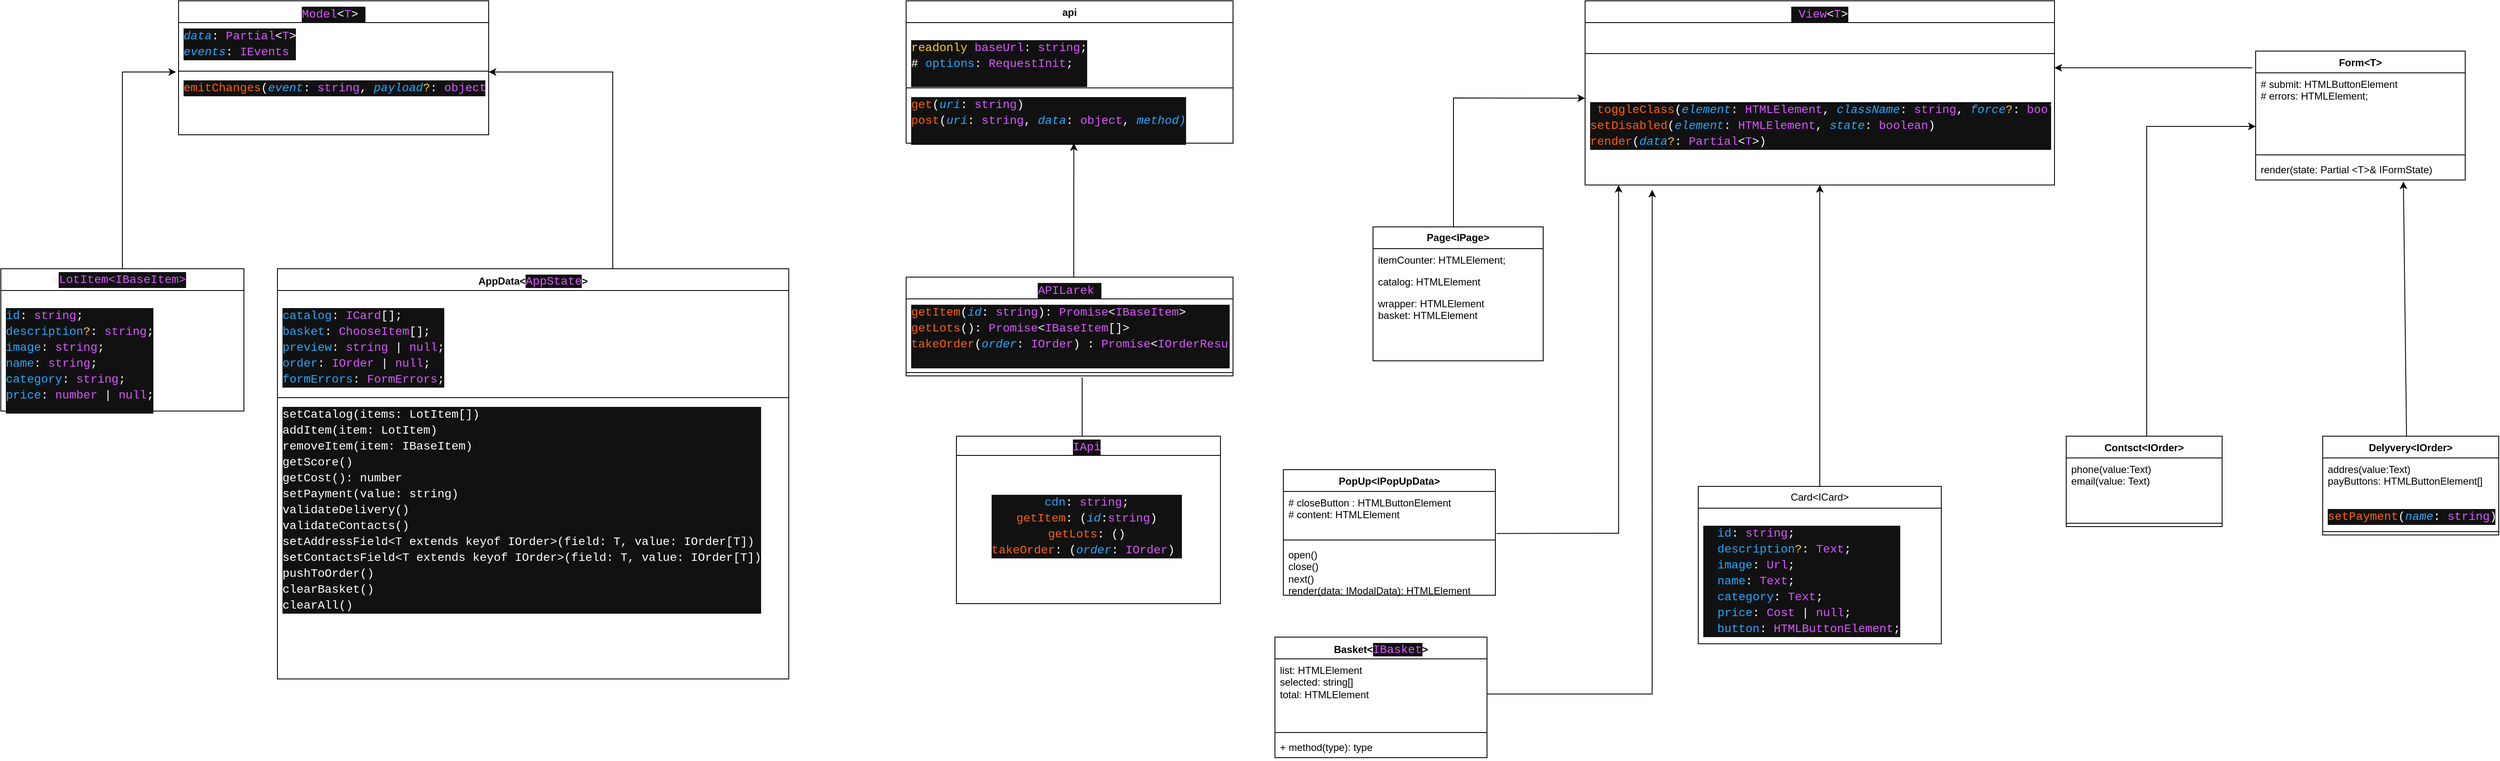 <mxfile version="24.2.2" type="google">
  <diagram id="C5RBs43oDa-KdzZeNtuy" name="Page-1">
    <mxGraphModel grid="1" page="1" gridSize="10" guides="1" tooltips="1" connect="1" arrows="1" fold="1" pageScale="1" pageWidth="827" pageHeight="1169" math="0" shadow="0">
      <root>
        <mxCell id="WIyWlLk6GJQsqaUBKTNV-0" />
        <mxCell id="WIyWlLk6GJQsqaUBKTNV-1" parent="WIyWlLk6GJQsqaUBKTNV-0" />
        <mxCell id="l2nz5t12sQx5QNXhWNsF-1" value="&lt;div style=&quot;color: #ffffff;background-color: #111111;font-family: Consolas, &#39;Courier New&#39;, monospace;font-weight: normal;font-size: 14px;line-height: 19px;white-space: pre;&quot;&gt;&lt;span style=&quot;color: #da55ff;&quot;&gt;Model&lt;/span&gt;&amp;lt;&lt;span style=&quot;color: #da55ff;&quot;&gt;T&lt;/span&gt;&amp;gt; &lt;/div&gt;" style="swimlane;fontStyle=1;align=center;verticalAlign=top;childLayout=stackLayout;horizontal=1;startSize=26;horizontalStack=0;resizeParent=1;resizeParentMax=0;resizeLast=0;collapsible=1;marginBottom=0;whiteSpace=wrap;html=1;" vertex="1" parent="WIyWlLk6GJQsqaUBKTNV-1">
          <mxGeometry x="-598" width="370" height="160" as="geometry" />
        </mxCell>
        <mxCell id="l2nz5t12sQx5QNXhWNsF-2" value="&lt;div style=&quot;color: rgb(255, 255, 255); background-color: rgb(17, 17, 17); font-family: Consolas, &amp;quot;Courier New&amp;quot;, monospace; font-size: 14px; line-height: 19px; white-space: pre;&quot;&gt;&lt;span style=&quot;color: #1eabff;font-style: italic;&quot;&gt;data&lt;/span&gt;: &lt;span style=&quot;color: #da55ff;&quot;&gt;Partial&lt;/span&gt;&amp;lt;&lt;span style=&quot;color: #da55ff;&quot;&gt;T&lt;/span&gt;&amp;gt;&lt;/div&gt;&lt;div style=&quot;color: rgb(255, 255, 255); background-color: rgb(17, 17, 17); font-family: Consolas, &amp;quot;Courier New&amp;quot;, monospace; font-size: 14px; line-height: 19px; white-space: pre;&quot;&gt;&lt;div style=&quot;line-height: 19px;&quot;&gt;&lt;span style=&quot;color: #1eabff;font-style: italic;&quot;&gt;events&lt;/span&gt;: &lt;span style=&quot;color: #da55ff;&quot;&gt;IEvents&lt;/span&gt;&lt;/div&gt;&lt;/div&gt;" style="text;strokeColor=none;fillColor=none;align=left;verticalAlign=top;spacingLeft=4;spacingRight=4;overflow=hidden;rotatable=0;points=[[0,0.5],[1,0.5]];portConstraint=eastwest;whiteSpace=wrap;html=1;" vertex="1" parent="l2nz5t12sQx5QNXhWNsF-1">
          <mxGeometry y="26" width="370" height="54" as="geometry" />
        </mxCell>
        <mxCell id="l2nz5t12sQx5QNXhWNsF-3" value="" style="line;strokeWidth=1;fillColor=none;align=left;verticalAlign=middle;spacingTop=-1;spacingLeft=3;spacingRight=3;rotatable=0;labelPosition=right;points=[];portConstraint=eastwest;strokeColor=inherit;" vertex="1" parent="l2nz5t12sQx5QNXhWNsF-1">
          <mxGeometry y="80" width="370" height="8" as="geometry" />
        </mxCell>
        <mxCell id="l2nz5t12sQx5QNXhWNsF-4" value="&lt;div style=&quot;color: rgb(255, 255, 255); background-color: rgb(17, 17, 17); font-family: Consolas, &amp;quot;Courier New&amp;quot;, monospace; font-size: 14px; line-height: 19px; white-space: pre;&quot;&gt;&lt;span style=&quot;color: #ff6000;&quot;&gt;emitChanges&lt;/span&gt;(&lt;span style=&quot;color: #1eabff;font-style: italic;&quot;&gt;event&lt;/span&gt;: &lt;span style=&quot;color: #da55ff;&quot;&gt;string&lt;/span&gt;, &lt;span style=&quot;color: #1eabff;font-style: italic;&quot;&gt;payload&lt;/span&gt;&lt;span style=&quot;color: #ffcf13;&quot;&gt;?&lt;/span&gt;: &lt;span style=&quot;color: #da55ff;&quot;&gt;object&lt;/span&gt;)&lt;/div&gt;" style="text;strokeColor=none;fillColor=none;align=left;verticalAlign=top;spacingLeft=4;spacingRight=4;overflow=hidden;rotatable=0;points=[[0,0.5],[1,0.5]];portConstraint=eastwest;whiteSpace=wrap;html=1;" vertex="1" parent="l2nz5t12sQx5QNXhWNsF-1">
          <mxGeometry y="88" width="370" height="72" as="geometry" />
        </mxCell>
        <mxCell id="p2D-K1fFG19LTWnGnnnT-1" value="" style="edgeStyle=orthogonalEdgeStyle;rounded=0;orthogonalLoop=1;jettySize=auto;html=1;entryX=-0.008;entryY=-0.042;entryDx=0;entryDy=0;entryPerimeter=0;" edge="1" parent="WIyWlLk6GJQsqaUBKTNV-1" source="l2nz5t12sQx5QNXhWNsF-12" target="l2nz5t12sQx5QNXhWNsF-4">
          <mxGeometry relative="1" as="geometry">
            <mxPoint x="-665" y="185" as="targetPoint" />
          </mxGeometry>
        </mxCell>
        <mxCell id="l2nz5t12sQx5QNXhWNsF-12" value="&lt;div style=&quot;color: rgb(255, 255, 255); background-color: rgb(17, 17, 17); font-family: Consolas, &amp;quot;Courier New&amp;quot;, monospace; font-size: 14px; line-height: 19px; white-space: pre;&quot;&gt;&lt;span style=&quot;color: #da55ff;&quot;&gt;LotItem&amp;lt;&lt;/span&gt;&lt;span style=&quot;color: rgb(218, 85, 255);&quot;&gt;IBaseItem&lt;/span&gt;&lt;span style=&quot;color: rgb(218, 85, 255);&quot;&gt;&amp;gt;&lt;/span&gt;&lt;/div&gt;" style="swimlane;fontStyle=0;childLayout=stackLayout;horizontal=1;startSize=26;fillColor=none;horizontalStack=0;resizeParent=1;resizeParentMax=0;resizeLast=0;collapsible=1;marginBottom=0;whiteSpace=wrap;html=1;" vertex="1" parent="WIyWlLk6GJQsqaUBKTNV-1">
          <mxGeometry x="-810" y="320" width="290" height="170" as="geometry" />
        </mxCell>
        <mxCell id="l2nz5t12sQx5QNXhWNsF-13" value="&lt;br&gt;&lt;div style=&quot;color: #ffffff;background-color: #111111;font-family: Consolas, &#39;Courier New&#39;, monospace;font-weight: normal;font-size: 14px;line-height: 19px;white-space: pre;&quot;&gt;&lt;div&gt;&lt;span style=&quot;color: #1eabff;&quot;&gt;id&lt;/span&gt;&lt;span style=&quot;color: #ffffff;&quot;&gt;: &lt;/span&gt;&lt;span style=&quot;color: #da55ff;&quot;&gt;string&lt;/span&gt;&lt;span style=&quot;color: #ffffff;&quot;&gt;;&lt;/span&gt;&lt;/div&gt;&lt;div&gt;&lt;span style=&quot;color: #1eabff;&quot;&gt;description&lt;/span&gt;&lt;span style=&quot;color: #ffcf13;&quot;&gt;?&lt;/span&gt;&lt;span style=&quot;color: #ffffff;&quot;&gt;: &lt;/span&gt;&lt;span style=&quot;color: #da55ff;&quot;&gt;string&lt;/span&gt;&lt;span style=&quot;color: #ffffff;&quot;&gt;;&lt;/span&gt;&lt;/div&gt;&lt;div&gt;&lt;span style=&quot;color: #1eabff;&quot;&gt;image&lt;/span&gt;&lt;span style=&quot;color: #ffffff;&quot;&gt;: &lt;/span&gt;&lt;span style=&quot;color: #da55ff;&quot;&gt;string&lt;/span&gt;&lt;span style=&quot;color: #ffffff;&quot;&gt;;&lt;/span&gt;&lt;/div&gt;&lt;div&gt;&lt;span style=&quot;color: #1eabff;&quot;&gt;name&lt;/span&gt;&lt;span style=&quot;color: #ffffff;&quot;&gt;: &lt;/span&gt;&lt;span style=&quot;color: #da55ff;&quot;&gt;string&lt;/span&gt;&lt;span style=&quot;color: #ffffff;&quot;&gt;;&lt;/span&gt;&lt;/div&gt;&lt;div&gt;&lt;span style=&quot;color: #1eabff;&quot;&gt;category&lt;/span&gt;&lt;span style=&quot;color: #ffffff;&quot;&gt;: &lt;/span&gt;&lt;span style=&quot;color: #da55ff;&quot;&gt;string&lt;/span&gt;&lt;span style=&quot;color: #ffffff;&quot;&gt;;&lt;/span&gt;&lt;/div&gt;&lt;div&gt;&lt;span style=&quot;color: #1eabff;&quot;&gt;price&lt;/span&gt;&lt;span style=&quot;color: #ffffff;&quot;&gt;: &lt;/span&gt;&lt;span style=&quot;color: #da55ff;&quot;&gt;number&lt;/span&gt;&lt;span style=&quot;color: #ffffff;&quot;&gt; | &lt;/span&gt;&lt;span style=&quot;color: #da55ff;&quot;&gt;null&lt;/span&gt;&lt;span style=&quot;color: #ffffff;&quot;&gt;;&lt;/span&gt;&lt;/div&gt;&lt;div&gt;&lt;br&gt;&lt;/div&gt;&lt;/div&gt;&lt;div&gt;&lt;br&gt;&lt;/div&gt;" style="text;strokeColor=none;fillColor=none;align=left;verticalAlign=top;spacingLeft=4;spacingRight=4;overflow=hidden;rotatable=0;points=[[0,0.5],[1,0.5]];portConstraint=eastwest;whiteSpace=wrap;html=1;" vertex="1" parent="l2nz5t12sQx5QNXhWNsF-12">
          <mxGeometry y="26" width="290" height="144" as="geometry" />
        </mxCell>
        <mxCell id="l2nz5t12sQx5QNXhWNsF-16" value="AppData&amp;lt;&lt;span style=&quot;color: rgb(218, 85, 255); background-color: rgb(17, 17, 17); font-family: Consolas, &amp;quot;Courier New&amp;quot;, monospace; font-size: 14px; font-weight: normal; white-space: pre;&quot;&gt;AppState&lt;/span&gt;&lt;span style=&quot;background-color: initial;&quot;&gt;&amp;gt;&lt;/span&gt;" style="swimlane;fontStyle=1;align=center;verticalAlign=top;childLayout=stackLayout;horizontal=1;startSize=26;horizontalStack=0;resizeParent=1;resizeParentMax=0;resizeLast=0;collapsible=1;marginBottom=0;whiteSpace=wrap;html=1;" vertex="1" parent="WIyWlLk6GJQsqaUBKTNV-1">
          <mxGeometry x="-480" y="320" width="610" height="490" as="geometry" />
        </mxCell>
        <mxCell id="l2nz5t12sQx5QNXhWNsF-17" value="&lt;br&gt;&lt;div style=&quot;color: #ffffff;background-color: #111111;font-family: Consolas, &#39;Courier New&#39;, monospace;font-weight: normal;font-size: 14px;line-height: 19px;white-space: pre;&quot;&gt;&lt;div&gt;&lt;span style=&quot;color: #1eabff;&quot;&gt;catalog&lt;/span&gt;&lt;span style=&quot;color: #ffffff;&quot;&gt;: &lt;/span&gt;&lt;span style=&quot;color: #da55ff;&quot;&gt;ICard&lt;/span&gt;&lt;span style=&quot;color: #ffffff;&quot;&gt;[];&lt;/span&gt;&lt;/div&gt;&lt;div&gt;&lt;span style=&quot;color: #1eabff;&quot;&gt;basket&lt;/span&gt;&lt;span style=&quot;color: #ffffff;&quot;&gt;: &lt;/span&gt;&lt;span style=&quot;color: #da55ff;&quot;&gt;ChooseItem&lt;/span&gt;&lt;span style=&quot;color: #ffffff;&quot;&gt;[];&lt;/span&gt;&lt;/div&gt;&lt;div&gt;&lt;span style=&quot;color: #1eabff;&quot;&gt;preview&lt;/span&gt;&lt;span style=&quot;color: #ffffff;&quot;&gt;: &lt;/span&gt;&lt;span style=&quot;color: #da55ff;&quot;&gt;string&lt;/span&gt;&lt;span style=&quot;color: #ffffff;&quot;&gt; | &lt;/span&gt;&lt;span style=&quot;color: #da55ff;&quot;&gt;null&lt;/span&gt;&lt;span style=&quot;color: #ffffff;&quot;&gt;;&lt;/span&gt;&lt;/div&gt;&lt;div&gt;&lt;span style=&quot;color: #1eabff;&quot;&gt;order&lt;/span&gt;&lt;span style=&quot;color: #ffffff;&quot;&gt;: &lt;/span&gt;&lt;span style=&quot;color: #da55ff;&quot;&gt;IOrder&lt;/span&gt;&lt;span style=&quot;color: #ffffff;&quot;&gt; | &lt;/span&gt;&lt;span style=&quot;color: #da55ff;&quot;&gt;null&lt;/span&gt;&lt;span style=&quot;color: #ffffff;&quot;&gt;;&lt;/span&gt;&lt;/div&gt;&lt;div&gt;&lt;span style=&quot;color: #1eabff;&quot;&gt;formErrors&lt;/span&gt;&lt;span style=&quot;color: #ffffff;&quot;&gt;: &lt;/span&gt;&lt;span style=&quot;color: #da55ff;&quot;&gt;FormErrors&lt;/span&gt;&lt;span style=&quot;color: #ffffff;&quot;&gt;;&lt;/span&gt;&lt;/div&gt;&lt;/div&gt;&lt;div&gt;&lt;br/&gt;&lt;/div&gt;" style="text;strokeColor=none;fillColor=none;align=left;verticalAlign=top;spacingLeft=4;spacingRight=4;overflow=hidden;rotatable=0;points=[[0,0.5],[1,0.5]];portConstraint=eastwest;whiteSpace=wrap;html=1;" vertex="1" parent="l2nz5t12sQx5QNXhWNsF-16">
          <mxGeometry y="26" width="610" height="124" as="geometry" />
        </mxCell>
        <mxCell id="l2nz5t12sQx5QNXhWNsF-18" value="" style="line;strokeWidth=1;fillColor=none;align=left;verticalAlign=middle;spacingTop=-1;spacingLeft=3;spacingRight=3;rotatable=0;labelPosition=right;points=[];portConstraint=eastwest;strokeColor=inherit;" vertex="1" parent="l2nz5t12sQx5QNXhWNsF-16">
          <mxGeometry y="150" width="610" height="8" as="geometry" />
        </mxCell>
        <mxCell id="l2nz5t12sQx5QNXhWNsF-19" value="&lt;div style=&quot;color: rgb(255, 255, 255); background-color: rgb(17, 17, 17); font-family: Consolas, &amp;quot;Courier New&amp;quot;, monospace; font-size: 14px; line-height: 19px; white-space: pre;&quot;&gt;&lt;div style=&quot;line-height: 19px;&quot;&gt;&lt;div&gt;setCatalog(items: LotItem[])&lt;/div&gt;&lt;div&gt;addItem(item: LotItem) &lt;/div&gt;&lt;div&gt;removeItem(item: IBaseItem) &lt;/div&gt;&lt;div&gt;getScore()&lt;/div&gt;&lt;div&gt;getCost(): number &lt;/div&gt;&lt;div&gt;setPayment(value: string) &lt;/div&gt;&lt;div&gt;validateDelivery() &lt;/div&gt;&lt;div&gt;validateContacts() &lt;/div&gt;&lt;div&gt;setAddressField&amp;lt;T extends keyof IOrder&amp;gt;(field: T, value: IOrder[T]) &lt;/div&gt;&lt;div&gt;setContactsField&amp;lt;T extends keyof IOrder&amp;gt;(field: T, value: IOrder[T])&lt;/div&gt;&lt;div&gt;pushToOrder() &lt;/div&gt;&lt;div&gt;clearBasket()&lt;/div&gt;&lt;div&gt;clearAll()&lt;/div&gt;&lt;/div&gt;&lt;/div&gt;" style="text;strokeColor=none;fillColor=none;align=left;verticalAlign=top;spacingLeft=4;spacingRight=4;overflow=hidden;rotatable=0;points=[[0,0.5],[1,0.5]];portConstraint=eastwest;whiteSpace=wrap;html=1;" vertex="1" parent="l2nz5t12sQx5QNXhWNsF-16">
          <mxGeometry y="158" width="610" height="332" as="geometry" />
        </mxCell>
        <mxCell id="l2nz5t12sQx5QNXhWNsF-32" value="api" style="swimlane;fontStyle=1;align=center;verticalAlign=top;childLayout=stackLayout;horizontal=1;startSize=26;horizontalStack=0;resizeParent=1;resizeParentMax=0;resizeLast=0;collapsible=1;marginBottom=0;whiteSpace=wrap;html=1;" vertex="1" parent="WIyWlLk6GJQsqaUBKTNV-1">
          <mxGeometry x="270" width="390" height="170" as="geometry" />
        </mxCell>
        <mxCell id="l2nz5t12sQx5QNXhWNsF-33" value="&lt;br&gt;&lt;div style=&quot;background-color: rgb(17, 17, 17); font-family: Consolas, &amp;quot;Courier New&amp;quot;, monospace; font-weight: normal; font-size: 14px; line-height: 19px; white-space: pre;&quot;&gt;&lt;div style=&quot;color: rgb(255, 255, 255);&quot;&gt;&lt;span style=&quot;color: #ffcf13;&quot;&gt;readonly&lt;/span&gt;&lt;span style=&quot;color: #ffffff;&quot;&gt; &lt;/span&gt;&lt;span style=&quot;color: #da55ff;&quot;&gt;baseUrl&lt;/span&gt;&lt;span style=&quot;color: #ffffff;&quot;&gt;: &lt;/span&gt;&lt;span style=&quot;color: #da55ff;&quot;&gt;string&lt;/span&gt;&lt;span style=&quot;color: #ffffff;&quot;&gt;;&lt;/span&gt;&lt;/div&gt;&lt;div style=&quot;&quot;&gt;&lt;font color=&quot;#ffffff&quot;&gt;# &lt;/font&gt;&lt;span style=&quot;color: rgb(30, 171, 255);&quot;&gt;options&lt;/span&gt;&lt;span style=&quot;color: rgb(255, 255, 255);&quot;&gt;: &lt;/span&gt;&lt;span style=&quot;color: rgb(218, 85, 255);&quot;&gt;RequestInit&lt;/span&gt;&lt;span style=&quot;color: rgb(255, 255, 255);&quot;&gt;;&lt;/span&gt;&lt;/div&gt;&lt;font color=&quot;#ffffff&quot;&gt;&lt;br&gt;&lt;/font&gt;&lt;/div&gt;&lt;div&gt;&lt;br/&gt;&lt;/div&gt;" style="text;strokeColor=none;fillColor=none;align=left;verticalAlign=top;spacingLeft=4;spacingRight=4;overflow=hidden;rotatable=0;points=[[0,0.5],[1,0.5]];portConstraint=eastwest;whiteSpace=wrap;html=1;" vertex="1" parent="l2nz5t12sQx5QNXhWNsF-32">
          <mxGeometry y="26" width="390" height="74" as="geometry" />
        </mxCell>
        <mxCell id="l2nz5t12sQx5QNXhWNsF-34" value="" style="line;strokeWidth=1;fillColor=none;align=left;verticalAlign=middle;spacingTop=-1;spacingLeft=3;spacingRight=3;rotatable=0;labelPosition=right;points=[];portConstraint=eastwest;strokeColor=inherit;" vertex="1" parent="l2nz5t12sQx5QNXhWNsF-32">
          <mxGeometry y="100" width="390" height="8" as="geometry" />
        </mxCell>
        <mxCell id="l2nz5t12sQx5QNXhWNsF-35" value="&lt;div style=&quot;color: rgb(255, 255, 255); background-color: rgb(17, 17, 17); font-family: Consolas, &amp;quot;Courier New&amp;quot;, monospace; font-size: 14px; line-height: 19px; white-space: pre;&quot;&gt;&lt;span style=&quot;color: #ff6000;&quot;&gt;get&lt;/span&gt;(&lt;span style=&quot;color: #1eabff;font-style: italic;&quot;&gt;uri&lt;/span&gt;: &lt;span style=&quot;color: #da55ff;&quot;&gt;string&lt;/span&gt;)&lt;/div&gt;&lt;div style=&quot;color: rgb(255, 255, 255); background-color: rgb(17, 17, 17); font-family: Consolas, &amp;quot;Courier New&amp;quot;, monospace; font-size: 14px; line-height: 19px; white-space: pre;&quot;&gt;&lt;div style=&quot;line-height: 19px;&quot;&gt;&lt;span style=&quot;color: #ff6000;&quot;&gt;post&lt;/span&gt;(&lt;span style=&quot;color: #1eabff;font-style: italic;&quot;&gt;uri&lt;/span&gt;: &lt;span style=&quot;color: #da55ff;&quot;&gt;string&lt;/span&gt;, &lt;span style=&quot;color: #1eabff;font-style: italic;&quot;&gt;data&lt;/span&gt;: &lt;span style=&quot;color: #da55ff;&quot;&gt;object&lt;/span&gt;, &lt;span style=&quot;color: #1eabff;font-style: italic;&quot;&gt;method)&lt;/span&gt;&lt;/div&gt;&lt;/div&gt;&lt;div style=&quot;color: rgb(255, 255, 255); background-color: rgb(17, 17, 17); font-family: Consolas, &amp;quot;Courier New&amp;quot;, monospace; font-size: 14px; line-height: 19px; white-space: pre;&quot;&gt;&lt;br&gt;&lt;/div&gt;" style="text;strokeColor=none;fillColor=none;align=left;verticalAlign=top;spacingLeft=4;spacingRight=4;overflow=hidden;rotatable=0;points=[[0,0.5],[1,0.5]];portConstraint=eastwest;whiteSpace=wrap;html=1;" vertex="1" parent="l2nz5t12sQx5QNXhWNsF-32">
          <mxGeometry y="108" width="390" height="62" as="geometry" />
        </mxCell>
        <mxCell id="l2nz5t12sQx5QNXhWNsF-37" value="&lt;div style=&quot;color: #ffffff;background-color: #111111;font-family: Consolas, &#39;Courier New&#39;, monospace;font-weight: normal;font-size: 14px;line-height: 19px;white-space: pre;&quot;&gt;&lt;span style=&quot;color: #da55ff;&quot;&gt;APILarek &lt;/span&gt;&lt;/div&gt;" style="swimlane;fontStyle=1;align=center;verticalAlign=top;childLayout=stackLayout;horizontal=1;startSize=26;horizontalStack=0;resizeParent=1;resizeParentMax=0;resizeLast=0;collapsible=1;marginBottom=0;whiteSpace=wrap;html=1;" vertex="1" parent="WIyWlLk6GJQsqaUBKTNV-1">
          <mxGeometry x="270" y="330" width="390" height="118" as="geometry" />
        </mxCell>
        <mxCell id="l2nz5t12sQx5QNXhWNsF-38" value="&lt;div style=&quot;color: rgb(255, 255, 255); background-color: rgb(17, 17, 17); font-family: Consolas, &amp;quot;Courier New&amp;quot;, monospace; font-size: 14px; line-height: 19px; white-space: pre;&quot;&gt;&lt;span style=&quot;color: #ff6000;&quot;&gt;getItem&lt;/span&gt;(&lt;span style=&quot;color: #1eabff;font-style: italic;&quot;&gt;id&lt;/span&gt;: &lt;span style=&quot;color: #da55ff;&quot;&gt;string&lt;/span&gt;): &lt;span style=&quot;color: #da55ff;&quot;&gt;Promise&lt;/span&gt;&amp;lt;&lt;span style=&quot;color: #da55ff;&quot;&gt;IBaseItem&lt;/span&gt;&amp;gt;&lt;/div&gt;&lt;div style=&quot;color: rgb(255, 255, 255); background-color: rgb(17, 17, 17); font-family: Consolas, &amp;quot;Courier New&amp;quot;, monospace; font-size: 14px; line-height: 19px; white-space: pre;&quot;&gt;&lt;div style=&quot;line-height: 19px;&quot;&gt;&lt;span style=&quot;color: #ff6000;&quot;&gt;getLots&lt;/span&gt;(): &lt;span style=&quot;color: #da55ff;&quot;&gt;Promise&lt;/span&gt;&amp;lt;&lt;span style=&quot;color: #da55ff;&quot;&gt;IBaseItem&lt;/span&gt;[]&amp;gt;&lt;/div&gt;&lt;div style=&quot;line-height: 19px;&quot;&gt;&lt;div style=&quot;line-height: 19px;&quot;&gt;&lt;span style=&quot;color: #ff6000;&quot;&gt;takeOrder&lt;/span&gt;(&lt;span style=&quot;color: #1eabff;font-style: italic;&quot;&gt;order&lt;/span&gt;: &lt;span style=&quot;color: #da55ff;&quot;&gt;IOrder&lt;/span&gt;) : &lt;span style=&quot;color: #da55ff;&quot;&gt;Promise&lt;/span&gt;&amp;lt;&lt;span style=&quot;color: #da55ff;&quot;&gt;IOrderResult&lt;/span&gt;&amp;gt;&lt;/div&gt;&lt;/div&gt;&lt;/div&gt;&lt;div style=&quot;color: rgb(255, 255, 255); background-color: rgb(17, 17, 17); font-family: Consolas, &amp;quot;Courier New&amp;quot;, monospace; font-size: 14px; line-height: 19px; white-space: pre;&quot;&gt;&lt;br&gt;&lt;/div&gt;" style="text;strokeColor=none;fillColor=none;align=left;verticalAlign=top;spacingLeft=4;spacingRight=4;overflow=hidden;rotatable=0;points=[[0,0.5],[1,0.5]];portConstraint=eastwest;whiteSpace=wrap;html=1;" vertex="1" parent="l2nz5t12sQx5QNXhWNsF-37">
          <mxGeometry y="26" width="390" height="84" as="geometry" />
        </mxCell>
        <mxCell id="l2nz5t12sQx5QNXhWNsF-39" value="" style="line;strokeWidth=1;fillColor=none;align=left;verticalAlign=middle;spacingTop=-1;spacingLeft=3;spacingRight=3;rotatable=0;labelPosition=right;points=[];portConstraint=eastwest;strokeColor=inherit;" vertex="1" parent="l2nz5t12sQx5QNXhWNsF-37">
          <mxGeometry y="110" width="390" height="8" as="geometry" />
        </mxCell>
        <mxCell id="l2nz5t12sQx5QNXhWNsF-41" value="&lt;div style=&quot;color: #ffffff;background-color: #111111;font-family: Consolas, &#39;Courier New&#39;, monospace;font-weight: normal;font-size: 14px;line-height: 19px;white-space: pre;&quot;&gt; &lt;span style=&quot;color: #da55ff;&quot;&gt;View&lt;/span&gt;&amp;lt;&lt;span style=&quot;color: #da55ff;&quot;&gt;T&lt;/span&gt;&amp;gt;&lt;/div&gt;" style="swimlane;fontStyle=1;align=center;verticalAlign=top;childLayout=stackLayout;horizontal=1;startSize=26;horizontalStack=0;resizeParent=1;resizeParentMax=0;resizeLast=0;collapsible=1;marginBottom=0;whiteSpace=wrap;html=1;" vertex="1" parent="WIyWlLk6GJQsqaUBKTNV-1">
          <mxGeometry x="1080" width="560" height="220" as="geometry" />
        </mxCell>
        <mxCell id="l2nz5t12sQx5QNXhWNsF-43" value="" style="line;strokeWidth=1;fillColor=none;align=left;verticalAlign=middle;spacingTop=-1;spacingLeft=3;spacingRight=3;rotatable=0;labelPosition=right;points=[];portConstraint=eastwest;strokeColor=inherit;" vertex="1" parent="l2nz5t12sQx5QNXhWNsF-41">
          <mxGeometry y="26" width="560" height="74" as="geometry" />
        </mxCell>
        <mxCell id="l2nz5t12sQx5QNXhWNsF-44" value="&lt;br&gt;&lt;div style=&quot;color: #ffffff;background-color: #111111;font-family: Consolas, &#39;Courier New&#39;, monospace;font-weight: normal;font-size: 14px;line-height: 19px;white-space: pre;&quot;&gt;&lt;div&gt;&lt;span style=&quot;color: #ffffff;&quot;&gt;&amp;nbsp;&lt;/span&gt;&lt;span style=&quot;color: #ff6000;&quot;&gt;toggleClass&lt;/span&gt;&lt;span style=&quot;color: #ffffff;&quot;&gt;(&lt;/span&gt;&lt;span style=&quot;color: #1eabff;font-style: italic;&quot;&gt;element&lt;/span&gt;&lt;span style=&quot;color: #ffffff;&quot;&gt;: &lt;/span&gt;&lt;span style=&quot;color: #da55ff;&quot;&gt;HTMLElement&lt;/span&gt;&lt;span style=&quot;color: #ffffff;&quot;&gt;, &lt;/span&gt;&lt;span style=&quot;color: #1eabff;font-style: italic;&quot;&gt;className&lt;/span&gt;&lt;span style=&quot;color: #ffffff;&quot;&gt;: &lt;/span&gt;&lt;span style=&quot;color: #da55ff;&quot;&gt;string&lt;/span&gt;&lt;span style=&quot;color: #ffffff;&quot;&gt;, &lt;/span&gt;&lt;span style=&quot;color: #1eabff;font-style: italic;&quot;&gt;force&lt;/span&gt;&lt;span style=&quot;color: #ffcf13;&quot;&gt;?&lt;/span&gt;&lt;span style=&quot;color: #ffffff;&quot;&gt;: &lt;/span&gt;&lt;span style=&quot;color: #da55ff;&quot;&gt;boolean&lt;/span&gt;&lt;span style=&quot;color: #ffffff;&quot;&gt;)&lt;/span&gt;&lt;/div&gt;&lt;/div&gt;&lt;div style=&quot;color: rgb(255, 255, 255); background-color: rgb(17, 17, 17); font-family: Consolas, &amp;quot;Courier New&amp;quot;, monospace; font-size: 14px; line-height: 19px; white-space: pre;&quot;&gt;&lt;span style=&quot;color: #ff6000;&quot;&gt;setDisabled&lt;/span&gt;(&lt;span style=&quot;color: #1eabff;font-style: italic;&quot;&gt;element&lt;/span&gt;: &lt;span style=&quot;color: #da55ff;&quot;&gt;HTMLElement&lt;/span&gt;, &lt;span style=&quot;color: #1eabff;font-style: italic;&quot;&gt;state&lt;/span&gt;: &lt;span style=&quot;color: #da55ff;&quot;&gt;boolean&lt;/span&gt;)&lt;/div&gt;&lt;div style=&quot;color: rgb(255, 255, 255); background-color: rgb(17, 17, 17); font-family: Consolas, &amp;quot;Courier New&amp;quot;, monospace; font-size: 14px; line-height: 19px; white-space: pre;&quot;&gt;&lt;div style=&quot;line-height: 19px;&quot;&gt;&lt;span style=&quot;color: #ff6000;&quot;&gt;render&lt;/span&gt;(&lt;span style=&quot;color: #1eabff;font-style: italic;&quot;&gt;data&lt;/span&gt;&lt;span style=&quot;color: #ffcf13;&quot;&gt;?&lt;/span&gt;: &lt;span style=&quot;color: #da55ff;&quot;&gt;Partial&lt;/span&gt;&amp;lt;&lt;span style=&quot;color: #da55ff;&quot;&gt;T&lt;/span&gt;&amp;gt;)&lt;/div&gt;&lt;/div&gt;&lt;br&gt;&lt;div&gt;&lt;br&gt;&lt;/div&gt;" style="text;strokeColor=none;fillColor=none;align=left;verticalAlign=top;spacingLeft=4;spacingRight=4;overflow=hidden;rotatable=0;points=[[0,0.5],[1,0.5]];portConstraint=eastwest;whiteSpace=wrap;html=1;" vertex="1" parent="l2nz5t12sQx5QNXhWNsF-41">
          <mxGeometry y="100" width="560" height="120" as="geometry" />
        </mxCell>
        <mxCell id="l2nz5t12sQx5QNXhWNsF-49" value="&lt;span style=&quot;font-weight: 700;&quot;&gt;Page&amp;lt;IPage&amp;gt;&lt;/span&gt;" style="swimlane;fontStyle=0;childLayout=stackLayout;horizontal=1;startSize=26;fillColor=none;horizontalStack=0;resizeParent=1;resizeParentMax=0;resizeLast=0;collapsible=1;marginBottom=0;whiteSpace=wrap;html=1;" vertex="1" parent="WIyWlLk6GJQsqaUBKTNV-1">
          <mxGeometry x="827" y="270" width="203" height="160" as="geometry" />
        </mxCell>
        <mxCell id="l2nz5t12sQx5QNXhWNsF-50" value="itemCounter: HTMLElement;" style="text;strokeColor=none;fillColor=none;align=left;verticalAlign=top;spacingLeft=4;spacingRight=4;overflow=hidden;rotatable=0;points=[[0,0.5],[1,0.5]];portConstraint=eastwest;whiteSpace=wrap;html=1;" vertex="1" parent="l2nz5t12sQx5QNXhWNsF-49">
          <mxGeometry y="26" width="203" height="26" as="geometry" />
        </mxCell>
        <mxCell id="l2nz5t12sQx5QNXhWNsF-51" value="catalog: HTMLElement" style="text;strokeColor=none;fillColor=none;align=left;verticalAlign=top;spacingLeft=4;spacingRight=4;overflow=hidden;rotatable=0;points=[[0,0.5],[1,0.5]];portConstraint=eastwest;whiteSpace=wrap;html=1;" vertex="1" parent="l2nz5t12sQx5QNXhWNsF-49">
          <mxGeometry y="52" width="203" height="26" as="geometry" />
        </mxCell>
        <mxCell id="l2nz5t12sQx5QNXhWNsF-52" value="wrapper: HTMLElement&lt;div&gt;basket: HTMLElement&lt;br&gt;&lt;/div&gt;" style="text;strokeColor=none;fillColor=none;align=left;verticalAlign=top;spacingLeft=4;spacingRight=4;overflow=hidden;rotatable=0;points=[[0,0.5],[1,0.5]];portConstraint=eastwest;whiteSpace=wrap;html=1;" vertex="1" parent="l2nz5t12sQx5QNXhWNsF-49">
          <mxGeometry y="78" width="203" height="82" as="geometry" />
        </mxCell>
        <mxCell id="l2nz5t12sQx5QNXhWNsF-56" value="Form&amp;lt;T&amp;gt;" style="swimlane;fontStyle=1;align=center;verticalAlign=top;childLayout=stackLayout;horizontal=1;startSize=26;horizontalStack=0;resizeParent=1;resizeParentMax=0;resizeLast=0;collapsible=1;marginBottom=0;whiteSpace=wrap;html=1;" vertex="1" parent="WIyWlLk6GJQsqaUBKTNV-1">
          <mxGeometry x="1880" y="60" width="250" height="154" as="geometry" />
        </mxCell>
        <mxCell id="l2nz5t12sQx5QNXhWNsF-57" value="# submit: HTMLButtonElement&lt;div&gt;# errors: HTMLElement;&lt;br&gt;&lt;/div&gt;" style="text;strokeColor=none;fillColor=none;align=left;verticalAlign=top;spacingLeft=4;spacingRight=4;overflow=hidden;rotatable=0;points=[[0,0.5],[1,0.5]];portConstraint=eastwest;whiteSpace=wrap;html=1;" vertex="1" parent="l2nz5t12sQx5QNXhWNsF-56">
          <mxGeometry y="26" width="250" height="94" as="geometry" />
        </mxCell>
        <mxCell id="l2nz5t12sQx5QNXhWNsF-58" value="" style="line;strokeWidth=1;fillColor=none;align=left;verticalAlign=middle;spacingTop=-1;spacingLeft=3;spacingRight=3;rotatable=0;labelPosition=right;points=[];portConstraint=eastwest;strokeColor=inherit;" vertex="1" parent="l2nz5t12sQx5QNXhWNsF-56">
          <mxGeometry y="120" width="250" height="8" as="geometry" />
        </mxCell>
        <mxCell id="l2nz5t12sQx5QNXhWNsF-59" value="render(state: Partial &amp;lt;T&amp;gt;&amp;amp; IFormState)" style="text;strokeColor=none;fillColor=none;align=left;verticalAlign=top;spacingLeft=4;spacingRight=4;overflow=hidden;rotatable=0;points=[[0,0.5],[1,0.5]];portConstraint=eastwest;whiteSpace=wrap;html=1;" vertex="1" parent="l2nz5t12sQx5QNXhWNsF-56">
          <mxGeometry y="128" width="250" height="26" as="geometry" />
        </mxCell>
        <mxCell id="l2nz5t12sQx5QNXhWNsF-61" value="PopUp&amp;lt;IPopUpData&amp;gt;" style="swimlane;fontStyle=1;align=center;verticalAlign=top;childLayout=stackLayout;horizontal=1;startSize=26;horizontalStack=0;resizeParent=1;resizeParentMax=0;resizeLast=0;collapsible=1;marginBottom=0;whiteSpace=wrap;html=1;" vertex="1" parent="WIyWlLk6GJQsqaUBKTNV-1">
          <mxGeometry x="720" y="560" width="253" height="150" as="geometry" />
        </mxCell>
        <mxCell id="l2nz5t12sQx5QNXhWNsF-62" value="#&amp;nbsp;closeButton&amp;nbsp;: HTMLButtonElement&lt;div&gt;# content: HTMLElement&lt;/div&gt;" style="text;strokeColor=none;fillColor=none;align=left;verticalAlign=top;spacingLeft=4;spacingRight=4;overflow=hidden;rotatable=0;points=[[0,0.5],[1,0.5]];portConstraint=eastwest;whiteSpace=wrap;html=1;" vertex="1" parent="l2nz5t12sQx5QNXhWNsF-61">
          <mxGeometry y="26" width="253" height="54" as="geometry" />
        </mxCell>
        <mxCell id="l2nz5t12sQx5QNXhWNsF-63" value="" style="line;strokeWidth=1;fillColor=none;align=left;verticalAlign=middle;spacingTop=-1;spacingLeft=3;spacingRight=3;rotatable=0;labelPosition=right;points=[];portConstraint=eastwest;strokeColor=inherit;" vertex="1" parent="l2nz5t12sQx5QNXhWNsF-61">
          <mxGeometry y="80" width="253" height="8" as="geometry" />
        </mxCell>
        <mxCell id="l2nz5t12sQx5QNXhWNsF-64" value="open()&lt;div&gt;close()&lt;br&gt;&lt;/div&gt;&lt;div&gt;next()&lt;/div&gt;&lt;div&gt;render(data: IModalData): HTMLElement&lt;br&gt;&lt;/div&gt;&lt;div&gt;&lt;br&gt;&lt;/div&gt;" style="text;strokeColor=none;fillColor=none;align=left;verticalAlign=top;spacingLeft=4;spacingRight=4;overflow=hidden;rotatable=0;points=[[0,0.5],[1,0.5]];portConstraint=eastwest;whiteSpace=wrap;html=1;" vertex="1" parent="l2nz5t12sQx5QNXhWNsF-61">
          <mxGeometry y="88" width="253" height="62" as="geometry" />
        </mxCell>
        <mxCell id="l2nz5t12sQx5QNXhWNsF-66" value="Basket&amp;lt;&lt;span style=&quot;color: rgb(218, 85, 255); background-color: rgb(17, 17, 17); font-family: Consolas, &amp;quot;Courier New&amp;quot;, monospace; font-size: 14px; font-weight: normal; white-space: pre;&quot;&gt;IBasket&lt;/span&gt;&lt;span style=&quot;background-color: initial;&quot;&gt;&amp;gt;&lt;/span&gt;" style="swimlane;fontStyle=1;align=center;verticalAlign=top;childLayout=stackLayout;horizontal=1;startSize=26;horizontalStack=0;resizeParent=1;resizeParentMax=0;resizeLast=0;collapsible=1;marginBottom=0;whiteSpace=wrap;html=1;" vertex="1" parent="WIyWlLk6GJQsqaUBKTNV-1">
          <mxGeometry x="710" y="760" width="253" height="144" as="geometry" />
        </mxCell>
        <mxCell id="l2nz5t12sQx5QNXhWNsF-67" value="list: HTMLElement&lt;div&gt;selected: string[]&lt;br&gt;&lt;/div&gt;&lt;div&gt;total: HTMLElement&lt;br&gt;&lt;/div&gt;" style="text;strokeColor=none;fillColor=none;align=left;verticalAlign=top;spacingLeft=4;spacingRight=4;overflow=hidden;rotatable=0;points=[[0,0.5],[1,0.5]];portConstraint=eastwest;whiteSpace=wrap;html=1;" vertex="1" parent="l2nz5t12sQx5QNXhWNsF-66">
          <mxGeometry y="26" width="253" height="84" as="geometry" />
        </mxCell>
        <mxCell id="l2nz5t12sQx5QNXhWNsF-68" value="" style="line;strokeWidth=1;fillColor=none;align=left;verticalAlign=middle;spacingTop=-1;spacingLeft=3;spacingRight=3;rotatable=0;labelPosition=right;points=[];portConstraint=eastwest;strokeColor=inherit;" vertex="1" parent="l2nz5t12sQx5QNXhWNsF-66">
          <mxGeometry y="110" width="253" height="8" as="geometry" />
        </mxCell>
        <mxCell id="l2nz5t12sQx5QNXhWNsF-69" value="+ method(type): type" style="text;strokeColor=none;fillColor=none;align=left;verticalAlign=top;spacingLeft=4;spacingRight=4;overflow=hidden;rotatable=0;points=[[0,0.5],[1,0.5]];portConstraint=eastwest;whiteSpace=wrap;html=1;" vertex="1" parent="l2nz5t12sQx5QNXhWNsF-66">
          <mxGeometry y="118" width="253" height="26" as="geometry" />
        </mxCell>
        <mxCell id="l2nz5t12sQx5QNXhWNsF-77" value="Contsct&amp;lt;IOrder&amp;gt;" style="swimlane;fontStyle=1;align=center;verticalAlign=top;childLayout=stackLayout;horizontal=1;startSize=26;horizontalStack=0;resizeParent=1;resizeParentMax=0;resizeLast=0;collapsible=1;marginBottom=0;whiteSpace=wrap;html=1;" vertex="1" parent="WIyWlLk6GJQsqaUBKTNV-1">
          <mxGeometry x="1654" y="520" width="186" height="108" as="geometry" />
        </mxCell>
        <mxCell id="l2nz5t12sQx5QNXhWNsF-78" value="phone(value:Text)&lt;div&gt;email(value: Text)&lt;br&gt;&lt;/div&gt;" style="text;strokeColor=none;fillColor=none;align=left;verticalAlign=top;spacingLeft=4;spacingRight=4;overflow=hidden;rotatable=0;points=[[0,0.5],[1,0.5]];portConstraint=eastwest;whiteSpace=wrap;html=1;" vertex="1" parent="l2nz5t12sQx5QNXhWNsF-77">
          <mxGeometry y="26" width="186" height="74" as="geometry" />
        </mxCell>
        <mxCell id="l2nz5t12sQx5QNXhWNsF-79" value="" style="line;strokeWidth=1;fillColor=none;align=left;verticalAlign=middle;spacingTop=-1;spacingLeft=3;spacingRight=3;rotatable=0;labelPosition=right;points=[];portConstraint=eastwest;strokeColor=inherit;" vertex="1" parent="l2nz5t12sQx5QNXhWNsF-77">
          <mxGeometry y="100" width="186" height="8" as="geometry" />
        </mxCell>
        <mxCell id="l2nz5t12sQx5QNXhWNsF-81" value="Delyvery&amp;lt;IOrder&amp;gt;" style="swimlane;fontStyle=1;align=center;verticalAlign=top;childLayout=stackLayout;horizontal=1;startSize=26;horizontalStack=0;resizeParent=1;resizeParentMax=0;resizeLast=0;collapsible=1;marginBottom=0;whiteSpace=wrap;html=1;" vertex="1" parent="WIyWlLk6GJQsqaUBKTNV-1">
          <mxGeometry x="1960" y="520" width="210" height="118" as="geometry" />
        </mxCell>
        <mxCell id="l2nz5t12sQx5QNXhWNsF-82" value="addres(value:Text)&lt;div&gt;payButtons: HTMLButtonElement[]&lt;/div&gt;" style="text;strokeColor=none;fillColor=none;align=left;verticalAlign=top;spacingLeft=4;spacingRight=4;overflow=hidden;rotatable=0;points=[[0,0.5],[1,0.5]];portConstraint=eastwest;whiteSpace=wrap;html=1;" vertex="1" parent="l2nz5t12sQx5QNXhWNsF-81">
          <mxGeometry y="26" width="210" height="54" as="geometry" />
        </mxCell>
        <mxCell id="l2nz5t12sQx5QNXhWNsF-84" value="&lt;div style=&quot;color: #ffffff;background-color: #111111;font-family: Consolas, &#39;Courier New&#39;, monospace;font-weight: normal;font-size: 14px;line-height: 19px;white-space: pre;&quot;&gt;&lt;div&gt;&lt;span style=&quot;color: #ff6000;&quot;&gt;setPayment&lt;/span&gt;&lt;span style=&quot;color: #ffffff;&quot;&gt;(&lt;/span&gt;&lt;span style=&quot;color: #1eabff;font-style: italic;&quot;&gt;name&lt;/span&gt;&lt;span style=&quot;color: #ffffff;&quot;&gt;: &lt;/span&gt;&lt;span style=&quot;color: #da55ff;&quot;&gt;string&lt;/span&gt;&lt;span style=&quot;color: #ffffff;&quot;&gt;)&lt;/span&gt;&lt;/div&gt;&lt;/div&gt;&lt;div&gt;&lt;br/&gt;&lt;/div&gt;" style="text;strokeColor=none;fillColor=none;align=left;verticalAlign=top;spacingLeft=4;spacingRight=4;overflow=hidden;rotatable=0;points=[[0,0.5],[1,0.5]];portConstraint=eastwest;whiteSpace=wrap;html=1;" vertex="1" parent="l2nz5t12sQx5QNXhWNsF-81">
          <mxGeometry y="80" width="210" height="30" as="geometry" />
        </mxCell>
        <mxCell id="l2nz5t12sQx5QNXhWNsF-83" value="" style="line;strokeWidth=1;fillColor=none;align=left;verticalAlign=middle;spacingTop=-1;spacingLeft=3;spacingRight=3;rotatable=0;labelPosition=right;points=[];portConstraint=eastwest;strokeColor=inherit;" vertex="1" parent="l2nz5t12sQx5QNXhWNsF-81">
          <mxGeometry y="110" width="210" height="8" as="geometry" />
        </mxCell>
        <mxCell id="l2nz5t12sQx5QNXhWNsF-96" value="Card&amp;lt;ICard&amp;gt;" style="swimlane;fontStyle=0;childLayout=stackLayout;horizontal=1;startSize=26;fillColor=none;horizontalStack=0;resizeParent=1;resizeParentMax=0;resizeLast=0;collapsible=1;marginBottom=0;whiteSpace=wrap;html=1;" vertex="1" parent="WIyWlLk6GJQsqaUBKTNV-1">
          <mxGeometry x="1215" y="580" width="290" height="188" as="geometry" />
        </mxCell>
        <mxCell id="l2nz5t12sQx5QNXhWNsF-99" value="&lt;br&gt;&lt;div style=&quot;color: #ffffff;background-color: #111111;font-family: Consolas, &#39;Courier New&#39;, monospace;font-weight: normal;font-size: 14px;line-height: 19px;white-space: pre;&quot;&gt;&lt;div&gt;&lt;div style=&quot;line-height: 19px;&quot;&gt;&lt;div&gt;&lt;span style=&quot;color: #1eabff;&quot;&gt;  id&lt;/span&gt;: &lt;span style=&quot;color: #da55ff;&quot;&gt;string&lt;/span&gt;;&lt;/div&gt;&lt;div&gt;&amp;nbsp; &lt;span style=&quot;color: #1eabff;&quot;&gt;description&lt;/span&gt;&lt;span style=&quot;color: #ffcf13;&quot;&gt;?&lt;/span&gt;: &lt;span style=&quot;color: #da55ff;&quot;&gt;Text&lt;/span&gt;;&lt;/div&gt;&lt;div&gt;&amp;nbsp; &lt;span style=&quot;color: #1eabff;&quot;&gt;image&lt;/span&gt;: &lt;span style=&quot;color: #da55ff;&quot;&gt;Url&lt;/span&gt;;&lt;/div&gt;&lt;div&gt;&amp;nbsp; &lt;span style=&quot;color: #1eabff;&quot;&gt;name&lt;/span&gt;: &lt;span style=&quot;color: #da55ff;&quot;&gt;Text&lt;/span&gt;;&lt;/div&gt;&lt;div&gt;&amp;nbsp; &lt;span style=&quot;color: #1eabff;&quot;&gt;category&lt;/span&gt;: &lt;span style=&quot;color: #da55ff;&quot;&gt;Text&lt;/span&gt;;&lt;/div&gt;&lt;div&gt;&amp;nbsp; &lt;span style=&quot;color: #1eabff;&quot;&gt;price&lt;/span&gt;: &lt;span style=&quot;color: #da55ff;&quot;&gt;Cost&lt;/span&gt; | &lt;span style=&quot;color: #da55ff;&quot;&gt;null&lt;/span&gt;;&lt;/div&gt;&lt;/div&gt;&lt;/div&gt;&lt;div&gt;&lt;span style=&quot;color: #1eabff;&quot;&gt;  button&lt;/span&gt;&lt;span style=&quot;color: #ffffff;&quot;&gt;: &lt;/span&gt;&lt;span style=&quot;color: #da55ff;&quot;&gt;HTMLButtonElement&lt;/span&gt;&lt;span style=&quot;color: #ffffff;&quot;&gt;;&lt;/span&gt;&lt;/div&gt;&lt;/div&gt;&lt;div&gt;&lt;br&gt;&lt;/div&gt;" style="text;strokeColor=none;fillColor=none;align=left;verticalAlign=top;spacingLeft=4;spacingRight=4;overflow=hidden;rotatable=0;points=[[0,0.5],[1,0.5]];portConstraint=eastwest;whiteSpace=wrap;html=1;" vertex="1" parent="l2nz5t12sQx5QNXhWNsF-96">
          <mxGeometry y="26" width="290" height="162" as="geometry" />
        </mxCell>
        <mxCell id="p2D-K1fFG19LTWnGnnnT-3" value="" style="endArrow=classic;html=1;rounded=0;entryX=1;entryY=-0.042;entryDx=0;entryDy=0;entryPerimeter=0;" edge="1" parent="WIyWlLk6GJQsqaUBKTNV-1" target="l2nz5t12sQx5QNXhWNsF-4">
          <mxGeometry width="50" height="50" relative="1" as="geometry">
            <mxPoint x="-80" y="320" as="sourcePoint" />
            <mxPoint x="-80" y="40" as="targetPoint" />
            <Array as="points">
              <mxPoint x="-80" y="85" />
            </Array>
          </mxGeometry>
        </mxCell>
        <mxCell id="p2D-K1fFG19LTWnGnnnT-4" value="" style="endArrow=classic;html=1;rounded=0;entryX=0.513;entryY=1;entryDx=0;entryDy=0;entryPerimeter=0;" edge="1" parent="WIyWlLk6GJQsqaUBKTNV-1" target="l2nz5t12sQx5QNXhWNsF-35">
          <mxGeometry width="50" height="50" relative="1" as="geometry">
            <mxPoint x="470" y="330" as="sourcePoint" />
            <mxPoint x="470" y="180" as="targetPoint" />
          </mxGeometry>
        </mxCell>
        <mxCell id="p2D-K1fFG19LTWnGnnnT-5" value="" style="endArrow=none;html=1;rounded=0;" edge="1" parent="WIyWlLk6GJQsqaUBKTNV-1">
          <mxGeometry width="50" height="50" relative="1" as="geometry">
            <mxPoint x="480" y="520" as="sourcePoint" />
            <mxPoint x="480" y="520" as="targetPoint" />
          </mxGeometry>
        </mxCell>
        <mxCell id="p2D-K1fFG19LTWnGnnnT-8" value="" style="endArrow=none;html=1;rounded=0;" edge="1" parent="WIyWlLk6GJQsqaUBKTNV-1">
          <mxGeometry width="50" height="50" relative="1" as="geometry">
            <mxPoint x="480" y="520" as="sourcePoint" />
            <mxPoint x="480" y="450" as="targetPoint" />
          </mxGeometry>
        </mxCell>
        <mxCell id="p2D-K1fFG19LTWnGnnnT-12" value="&lt;span style=&quot;color: rgba(0, 0, 0, 0); font-family: monospace; font-size: 0px; font-weight: 400; text-align: start; text-wrap: nowrap;&quot;&gt;%3CmxGraphModel%3E%3Croot%3E%3CmxCell%20id%3D%220%22%2F%3E%3CmxCell%20id%3D%221%22%20parent%3D%220%22%2F%3E%3CmxCell%20id%3D%222%22%20value%3D%22%26lt%3Bdiv%20style%3D%26quot%3Bcolor%3A%20rgb(255%2C%20255%2C%20255)%3B%20background-color%3A%20rgb(17%2C%2017%2C%2017)%3B%20font-family%3A%20Consolas%2C%20%26amp%3Bquot%3BCourier%20New%26amp%3Bquot%3B%2C%20monospace%3B%20font-size%3A%2014px%3B%20line-height%3A%2019px%3B%20white-space-collapse%3A%20preserve%3B%26quot%3B%26gt%3B%26lt%3Bspan%20style%3D%26quot%3Bcolor%3A%20%23da55ff%3B%26quot%3B%26gt%3BIApi%26lt%3B%2Fspan%26gt%3B%26lt%3B%2Fdiv%26gt%3B%22%20style%3D%22text%3Bhtml%3D1%3Balign%3Dcenter%3BverticalAlign%3Dmiddle%3Bresizable%3D0%3Bpoints%3D%5B%5D%3Bautosize%3D1%3BstrokeColor%3Dnone%3BfillColor%3Dnone%3B%22%20vertex%3D%221%22%20parent%3D%221%22%3E%3CmxGeometry%20x%3D%22465%22%20y%3D%22528%22%20width%3D%2250%22%20height%3D%2230%22%20as%3D%22geometry%22%2F%3E%3C%2FmxCell%3E%3C%2Froot%3E%3C%2FmxGraphModel%3E&lt;/span&gt;" style="swimlane;whiteSpace=wrap;html=1;" vertex="1" parent="WIyWlLk6GJQsqaUBKTNV-1">
          <mxGeometry x="330" y="520" width="315" height="200" as="geometry">
            <mxRectangle x="365" y="570" width="40" height="30" as="alternateBounds" />
          </mxGeometry>
        </mxCell>
        <mxCell id="p2D-K1fFG19LTWnGnnnT-13" value="&lt;div style=&quot;color: rgb(255, 255, 255); background-color: rgb(17, 17, 17); font-family: Consolas, &amp;quot;Courier New&amp;quot;, monospace; font-size: 14px; line-height: 19px; white-space-collapse: preserve;&quot;&gt;&lt;span style=&quot;color: #da55ff;&quot;&gt;IApi&lt;/span&gt;&lt;/div&gt;" style="text;html=1;align=center;verticalAlign=middle;resizable=0;points=[];autosize=1;strokeColor=none;fillColor=none;" vertex="1" parent="p2D-K1fFG19LTWnGnnnT-12">
          <mxGeometry x="130" y="-2" width="50" height="30" as="geometry" />
        </mxCell>
        <mxCell id="p2D-K1fFG19LTWnGnnnT-14" value="&lt;div style=&quot;color: #ffffff;background-color: #111111;font-family: Consolas, &#39;Courier New&#39;, monospace;font-weight: normal;font-size: 14px;line-height: 19px;white-space: pre;&quot;&gt;&lt;div&gt;&lt;span style=&quot;color: #1eabff;&quot;&gt;cdn&lt;/span&gt;&lt;span style=&quot;color: #ffffff;&quot;&gt;: &lt;/span&gt;&lt;span style=&quot;color: #da55ff;&quot;&gt;string&lt;/span&gt;&lt;span style=&quot;color: #ffffff;&quot;&gt;;&lt;/span&gt;&lt;/div&gt;&lt;div&gt;&lt;span style=&quot;color: #ff6000;&quot;&gt;getItem&lt;/span&gt;&lt;span style=&quot;color: #ffffff;&quot;&gt;: (&lt;/span&gt;&lt;span style=&quot;color: #1eabff;font-style: italic;&quot;&gt;id&lt;/span&gt;&lt;span style=&quot;color: #ffffff;&quot;&gt;:&lt;/span&gt;&lt;span style=&quot;color: #da55ff;&quot;&gt;string&lt;/span&gt;&lt;span style=&quot;color: #ffffff;&quot;&gt;)&lt;/span&gt;&lt;/div&gt;&lt;div&gt; &lt;span style=&quot;color: rgb(255, 96, 0);&quot;&gt;getLots&lt;/span&gt;: () &lt;br&gt;&lt;/div&gt;&lt;div&gt;&lt;span style=&quot;color: #ff6000;&quot;&gt;takeOrder&lt;/span&gt;&lt;span style=&quot;color: #ffffff;&quot;&gt;: (&lt;/span&gt;&lt;span style=&quot;color: #1eabff;font-style: italic;&quot;&gt;order&lt;/span&gt;&lt;span style=&quot;color: #ffffff;&quot;&gt;: &lt;/span&gt;&lt;span style=&quot;color: #da55ff;&quot;&gt;IOrder&lt;/span&gt;&lt;span style=&quot;color: #ffffff;&quot;&gt;) &lt;/span&gt;&lt;/div&gt;&lt;/div&gt;&lt;div&gt;&lt;br/&gt;&lt;/div&gt;" style="text;html=1;align=center;verticalAlign=middle;resizable=0;points=[];autosize=1;strokeColor=none;fillColor=none;" vertex="1" parent="p2D-K1fFG19LTWnGnnnT-12">
          <mxGeometry x="40" y="65" width="230" height="100" as="geometry" />
        </mxCell>
        <mxCell id="p2D-K1fFG19LTWnGnnnT-19" value="" style="endArrow=classic;html=1;rounded=0;" edge="1" parent="WIyWlLk6GJQsqaUBKTNV-1">
          <mxGeometry width="50" height="50" relative="1" as="geometry">
            <mxPoint x="1750" y="520" as="sourcePoint" />
            <mxPoint x="1880" y="150" as="targetPoint" />
            <Array as="points">
              <mxPoint x="1750" y="150" />
            </Array>
          </mxGeometry>
        </mxCell>
        <mxCell id="p2D-K1fFG19LTWnGnnnT-20" value="" style="endArrow=classic;html=1;rounded=0;entryX=0.705;entryY=1.071;entryDx=0;entryDy=0;entryPerimeter=0;" edge="1" parent="WIyWlLk6GJQsqaUBKTNV-1" target="l2nz5t12sQx5QNXhWNsF-59">
          <mxGeometry width="50" height="50" relative="1" as="geometry">
            <mxPoint x="2060" y="520" as="sourcePoint" />
            <mxPoint x="2060" y="220" as="targetPoint" />
          </mxGeometry>
        </mxCell>
        <mxCell id="p2D-K1fFG19LTWnGnnnT-21" value="" style="endArrow=classic;html=1;rounded=0;exitX=0.5;exitY=0;exitDx=0;exitDy=0;" edge="1" parent="WIyWlLk6GJQsqaUBKTNV-1" source="l2nz5t12sQx5QNXhWNsF-96" target="l2nz5t12sQx5QNXhWNsF-44">
          <mxGeometry width="50" height="50" relative="1" as="geometry">
            <mxPoint x="1350" y="580" as="sourcePoint" />
            <mxPoint x="1400" y="530" as="targetPoint" />
          </mxGeometry>
        </mxCell>
        <mxCell id="p2D-K1fFG19LTWnGnnnT-22" value="" style="endArrow=classic;html=1;rounded=0;exitX=1.005;exitY=0.931;exitDx=0;exitDy=0;exitPerimeter=0;" edge="1" parent="WIyWlLk6GJQsqaUBKTNV-1" source="l2nz5t12sQx5QNXhWNsF-62">
          <mxGeometry width="50" height="50" relative="1" as="geometry">
            <mxPoint x="1040" y="590" as="sourcePoint" />
            <mxPoint x="1120" y="220" as="targetPoint" />
            <Array as="points">
              <mxPoint x="1120" y="636" />
            </Array>
          </mxGeometry>
        </mxCell>
        <mxCell id="p2D-K1fFG19LTWnGnnnT-23" value="" style="endArrow=classic;html=1;rounded=0;entryX=0.143;entryY=1.048;entryDx=0;entryDy=0;entryPerimeter=0;" edge="1" parent="WIyWlLk6GJQsqaUBKTNV-1" source="l2nz5t12sQx5QNXhWNsF-67" target="l2nz5t12sQx5QNXhWNsF-44">
          <mxGeometry width="50" height="50" relative="1" as="geometry">
            <mxPoint x="990" y="857" as="sourcePoint" />
            <mxPoint x="1040" y="807" as="targetPoint" />
            <Array as="points">
              <mxPoint x="1160" y="828" />
            </Array>
          </mxGeometry>
        </mxCell>
        <mxCell id="p2D-K1fFG19LTWnGnnnT-24" value="" style="endArrow=classic;html=1;rounded=0;entryX=0;entryY=0.136;entryDx=0;entryDy=0;entryPerimeter=0;" edge="1" parent="WIyWlLk6GJQsqaUBKTNV-1" target="l2nz5t12sQx5QNXhWNsF-44">
          <mxGeometry width="50" height="50" relative="1" as="geometry">
            <mxPoint x="923" y="270" as="sourcePoint" />
            <mxPoint x="973" y="220" as="targetPoint" />
            <Array as="points">
              <mxPoint x="923" y="116" />
            </Array>
          </mxGeometry>
        </mxCell>
        <mxCell id="p2D-K1fFG19LTWnGnnnT-25" value="" style="endArrow=classic;html=1;rounded=0;exitX=-0.015;exitY=-0.064;exitDx=0;exitDy=0;exitPerimeter=0;" edge="1" parent="WIyWlLk6GJQsqaUBKTNV-1" source="l2nz5t12sQx5QNXhWNsF-57">
          <mxGeometry width="50" height="50" relative="1" as="geometry">
            <mxPoint x="1710" y="205" as="sourcePoint" />
            <mxPoint x="1640" y="80" as="targetPoint" />
          </mxGeometry>
        </mxCell>
      </root>
    </mxGraphModel>
  </diagram>
</mxfile>
